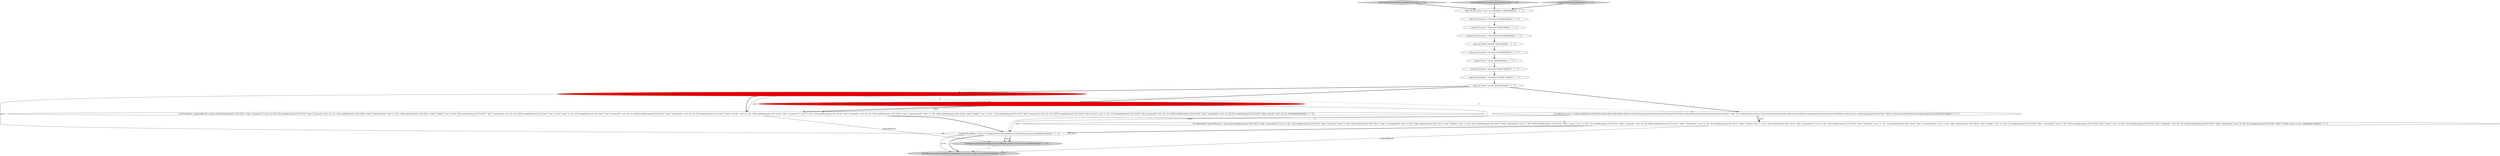 digraph {
4 [style = filled, label = "GroupByQuery query = makeQueryBuilder().setDataSource(QueryRunnerTestHelper.dataSource).setQuerySegmentSpec(QueryRunnerTestHelper.firstToThird).setDimensions(new ExtractionDimensionSpec(\"quality\",\"alias\",new LookupExtractionFn(new MapLookupExtractor(map,false),true,null,true,false))).setAggregatorSpecs(QueryRunnerTestHelper.rowsCount,new LongSumAggregatorFactory(\"idx\",\"index\")).setGranularity(QueryRunnerTestHelper.dayGran).build()@@@13@@@['1', '0', '0']", fillcolor = red, shape = ellipse image = "AAA1AAABBB1BBB"];
14 [style = filled, label = "Iterable<ResultRow> results = GroupByQueryRunnerTestHelper.runQuery(factory,runner,query)@@@15@@@['1', '1', '1']", fillcolor = white, shape = ellipse image = "AAA0AAABBB1BBB"];
18 [style = filled, label = "GroupByQuery query = makeQueryBuilder().setDataSource(QueryRunnerTestHelper.dataSource).setQuerySegmentSpec(QueryRunnerTestHelper.firstToThird).setDimensions(new ExtractionDimensionSpec(\"quality\",\"alias\",new LookupExtractionFn(new MapLookupExtractor(map,false),false,null,true,false))).setAggregatorSpecs(QueryRunnerTestHelper.rowsCount,new LongSumAggregatorFactory(\"idx\",\"index\")).setGranularity(QueryRunnerTestHelper.dayGran).build()@@@13@@@['0', '0', '1']", fillcolor = white, shape = ellipse image = "AAA0AAABBB3BBB"];
6 [style = filled, label = "map.put(\"mezzanine\",\"mezzanine0\")@@@8@@@['1', '1', '1']", fillcolor = white, shape = ellipse image = "AAA0AAABBB1BBB"];
8 [style = filled, label = "testGroupByWithSimpleRenameRetainMissing['1', '0', '0']", fillcolor = lightgray, shape = diamond image = "AAA0AAABBB1BBB"];
9 [style = filled, label = "map.put(\"entertainment\",\"entertainment0\")@@@6@@@['1', '1', '1']", fillcolor = white, shape = ellipse image = "AAA0AAABBB1BBB"];
0 [style = filled, label = "Map<String,String> map = new HashMap<>()@@@3@@@['1', '1', '1']", fillcolor = white, shape = ellipse image = "AAA0AAABBB1BBB"];
2 [style = filled, label = "List<ResultRow> expectedResults = Arrays.asList(makeRow(query,\"2011-04-01\",\"alias\",\"automotive0\",\"rows\",1L,\"idx\",135L),makeRow(query,\"2011-04-01\",\"alias\",\"business0\",\"rows\",1L,\"idx\",118L),makeRow(query,\"2011-04-01\",\"alias\",\"entertainment0\",\"rows\",1L,\"idx\",158L),makeRow(query,\"2011-04-01\",\"alias\",\"health0\",\"rows\",1L,\"idx\",120L),makeRow(query,\"2011-04-01\",\"alias\",\"mezzanine0\",\"rows\",3L,\"idx\",2870L),makeRow(query,\"2011-04-01\",\"alias\",\"news0\",\"rows\",1L,\"idx\",121L),makeRow(query,\"2011-04-01\",\"alias\",\"premium0\",\"rows\",3L,\"idx\",2900L),makeRow(query,\"2011-04-01\",\"alias\",\"technology0\",\"rows\",1L,\"idx\",78L),makeRow(query,\"2011-04-01\",\"alias\",\"travel0\",\"rows\",1L,\"idx\",119L),makeRow(query,\"2011-04-02\",\"alias\",\"automotive0\",\"rows\",1L,\"idx\",147L),makeRow(query,\"2011-04-02\",\"alias\",\"business0\",\"rows\",1L,\"idx\",112L),makeRow(query,\"2011-04-02\",\"alias\",\"entertainment0\",\"rows\",1L,\"idx\",166L),makeRow(query,\"2011-04-02\",\"alias\",\"health0\",\"rows\",1L,\"idx\",113L),makeRow(query,\"2011-04-02\",\"alias\",\"mezzanine0\",\"rows\",3L,\"idx\",2447L),makeRow(query,\"2011-04-02\",\"alias\",\"news0\",\"rows\",1L,\"idx\",114L),makeRow(query,\"2011-04-02\",\"alias\",\"premium0\",\"rows\",3L,\"idx\",2505L),makeRow(query,\"2011-04-02\",\"alias\",\"technology0\",\"rows\",1L,\"idx\",97L),makeRow(query,\"2011-04-02\",\"alias\",\"travel0\",\"rows\",1L,\"idx\",126L))@@@14@@@['1', '1', '0']", fillcolor = white, shape = ellipse image = "AAA0AAABBB1BBB"];
3 [style = filled, label = "map.put(\"news\",\"news0\")@@@9@@@['1', '1', '1']", fillcolor = white, shape = ellipse image = "AAA0AAABBB1BBB"];
20 [style = filled, label = "List<ResultRow> expectedResults = Arrays.asList(makeRow(query,\"2011-04-01\",\"alias\",\"automotive0\",\"rows\",1L,\"idx\",135L),makeRow(query,\"2011-04-01\",\"alias\",\"business0\",\"rows\",1L,\"idx\",118L),makeRow(query,\"2011-04-01\",\"alias\",\"entertainment0\",\"rows\",1L,\"idx\",158L),makeRow(query,\"2011-04-01\",\"alias\",\"health0\",\"rows\",1L,\"idx\",120L),makeRow(query,\"2011-04-01\",\"alias\",\"mezzanine0\",\"rows\",3L,\"idx\",2870L),makeRow(query,\"2011-04-01\",\"alias\",\"news0\",\"rows\",1L,\"idx\",121L),makeRow(query,\"2011-04-01\",\"alias\",\"premium0\",\"rows\",3L,\"idx\",2900L),makeRow(query,\"2011-04-01\",\"alias\",\"technology0\",\"rows\",1L,\"idx\",78L),makeRow(query,\"2011-04-01\",\"alias\",\"travel0\",\"rows\",1L,\"idx\",119L),makeRow(query,\"2011-04-02\",\"alias\",\"automotive0\",\"rows\",1L,\"idx\",147L),makeRow(query,\"2011-04-02\",\"alias\",\"business0\",\"rows\",1L,\"idx\",112L),makeRow(query,\"2011-04-02\",\"alias\",\"entertainment0\",\"rows\",1L,\"idx\",166L),makeRow(query,\"2011-04-02\",\"alias\",\"health0\",\"rows\",1L,\"idx\",113L),makeRow(query,\"2011-04-02\",\"alias\",\"mezzanine0\",\"rows\",3L,\"idx\",2447L),makeRow(query,\"2011-04-02\",\"alias\",\"news0\",\"rows\",1L,\"idx\",114L),makeRow(query,\"2011-04-02\",\"alias\",\"premium0\",\"rows\",3L,\"idx\",2505L),makeRow(query,\"2011-04-02\",\"alias\",\"technology0\",\"rows\",1L,\"idx\",97L),makeRow(query,\"2011-04-02\",\"alias\",\"travel0\",\"rows\",1L,\"idx\",126L))@@@14@@@['0', '0', '1']", fillcolor = white, shape = ellipse image = "AAA0AAABBB3BBB"];
19 [style = filled, label = "TestHelper.assertExpectedObjects(expectedResults,results,\"simple-rename\")@@@16@@@['0', '0', '1']", fillcolor = lightgray, shape = ellipse image = "AAA0AAABBB3BBB"];
13 [style = filled, label = "map.put(\"automotive\",\"automotive0\")@@@4@@@['1', '1', '1']", fillcolor = white, shape = ellipse image = "AAA0AAABBB1BBB"];
11 [style = filled, label = "map.put(\"business\",\"business0\")@@@5@@@['1', '1', '1']", fillcolor = white, shape = ellipse image = "AAA0AAABBB1BBB"];
16 [style = filled, label = "testGroupByWithSimpleRenameRetainMissing['0', '1', '0']", fillcolor = lightgray, shape = diamond image = "AAA0AAABBB2BBB"];
12 [style = filled, label = "map.put(\"technology\",\"technology0\")@@@11@@@['1', '1', '1']", fillcolor = white, shape = ellipse image = "AAA0AAABBB1BBB"];
10 [style = filled, label = "map.put(\"health\",\"health0\")@@@7@@@['1', '1', '1']", fillcolor = white, shape = ellipse image = "AAA0AAABBB1BBB"];
5 [style = filled, label = "map.put(\"premium\",\"premium0\")@@@10@@@['1', '1', '1']", fillcolor = white, shape = ellipse image = "AAA0AAABBB1BBB"];
1 [style = filled, label = "TestHelper.assertExpectedObjects(expectedResults,results,\"retain-missing\")@@@16@@@['1', '1', '0']", fillcolor = lightgray, shape = ellipse image = "AAA0AAABBB1BBB"];
15 [style = filled, label = "GroupByQuery query = makeQueryBuilder().setDataSource(QueryRunnerTestHelper.DATA_SOURCE).setQuerySegmentSpec(QueryRunnerTestHelper.FIRST_TO_THIRD).setDimensions(new ExtractionDimensionSpec(\"quality\",\"alias\",new LookupExtractionFn(new MapLookupExtractor(map,false),true,null,true,false))).setAggregatorSpecs(QueryRunnerTestHelper.ROWS_COUNT,new LongSumAggregatorFactory(\"idx\",\"index\")).setGranularity(QueryRunnerTestHelper.DAY_GRAN).build()@@@13@@@['0', '1', '0']", fillcolor = red, shape = ellipse image = "AAA1AAABBB2BBB"];
7 [style = filled, label = "map.put(\"travel\",\"travel0\")@@@12@@@['1', '1', '1']", fillcolor = white, shape = ellipse image = "AAA0AAABBB1BBB"];
17 [style = filled, label = "testGroupByWithSimpleRename['0', '0', '1']", fillcolor = lightgray, shape = diamond image = "AAA0AAABBB3BBB"];
4->18 [style = dashed, label="0"];
6->3 [style = bold, label=""];
15->2 [style = bold, label=""];
16->0 [style = bold, label=""];
15->14 [style = solid, label="query"];
2->20 [style = dashed, label="0"];
0->13 [style = bold, label=""];
20->19 [style = solid, label="expectedResults"];
1->19 [style = dashed, label="0"];
14->19 [style = solid, label="results"];
14->19 [style = bold, label=""];
20->14 [style = bold, label=""];
14->1 [style = solid, label="results"];
4->2 [style = bold, label=""];
7->4 [style = bold, label=""];
9->10 [style = bold, label=""];
18->14 [style = solid, label="query"];
11->9 [style = bold, label=""];
13->11 [style = bold, label=""];
10->6 [style = bold, label=""];
12->7 [style = bold, label=""];
14->1 [style = bold, label=""];
8->0 [style = bold, label=""];
18->20 [style = bold, label=""];
3->5 [style = bold, label=""];
17->0 [style = bold, label=""];
2->1 [style = solid, label="expectedResults"];
5->12 [style = bold, label=""];
4->15 [style = dashed, label="0"];
15->2 [style = solid, label="query"];
2->14 [style = bold, label=""];
7->18 [style = bold, label=""];
7->15 [style = bold, label=""];
4->14 [style = solid, label="query"];
18->20 [style = solid, label="query"];
4->2 [style = solid, label="query"];
}
